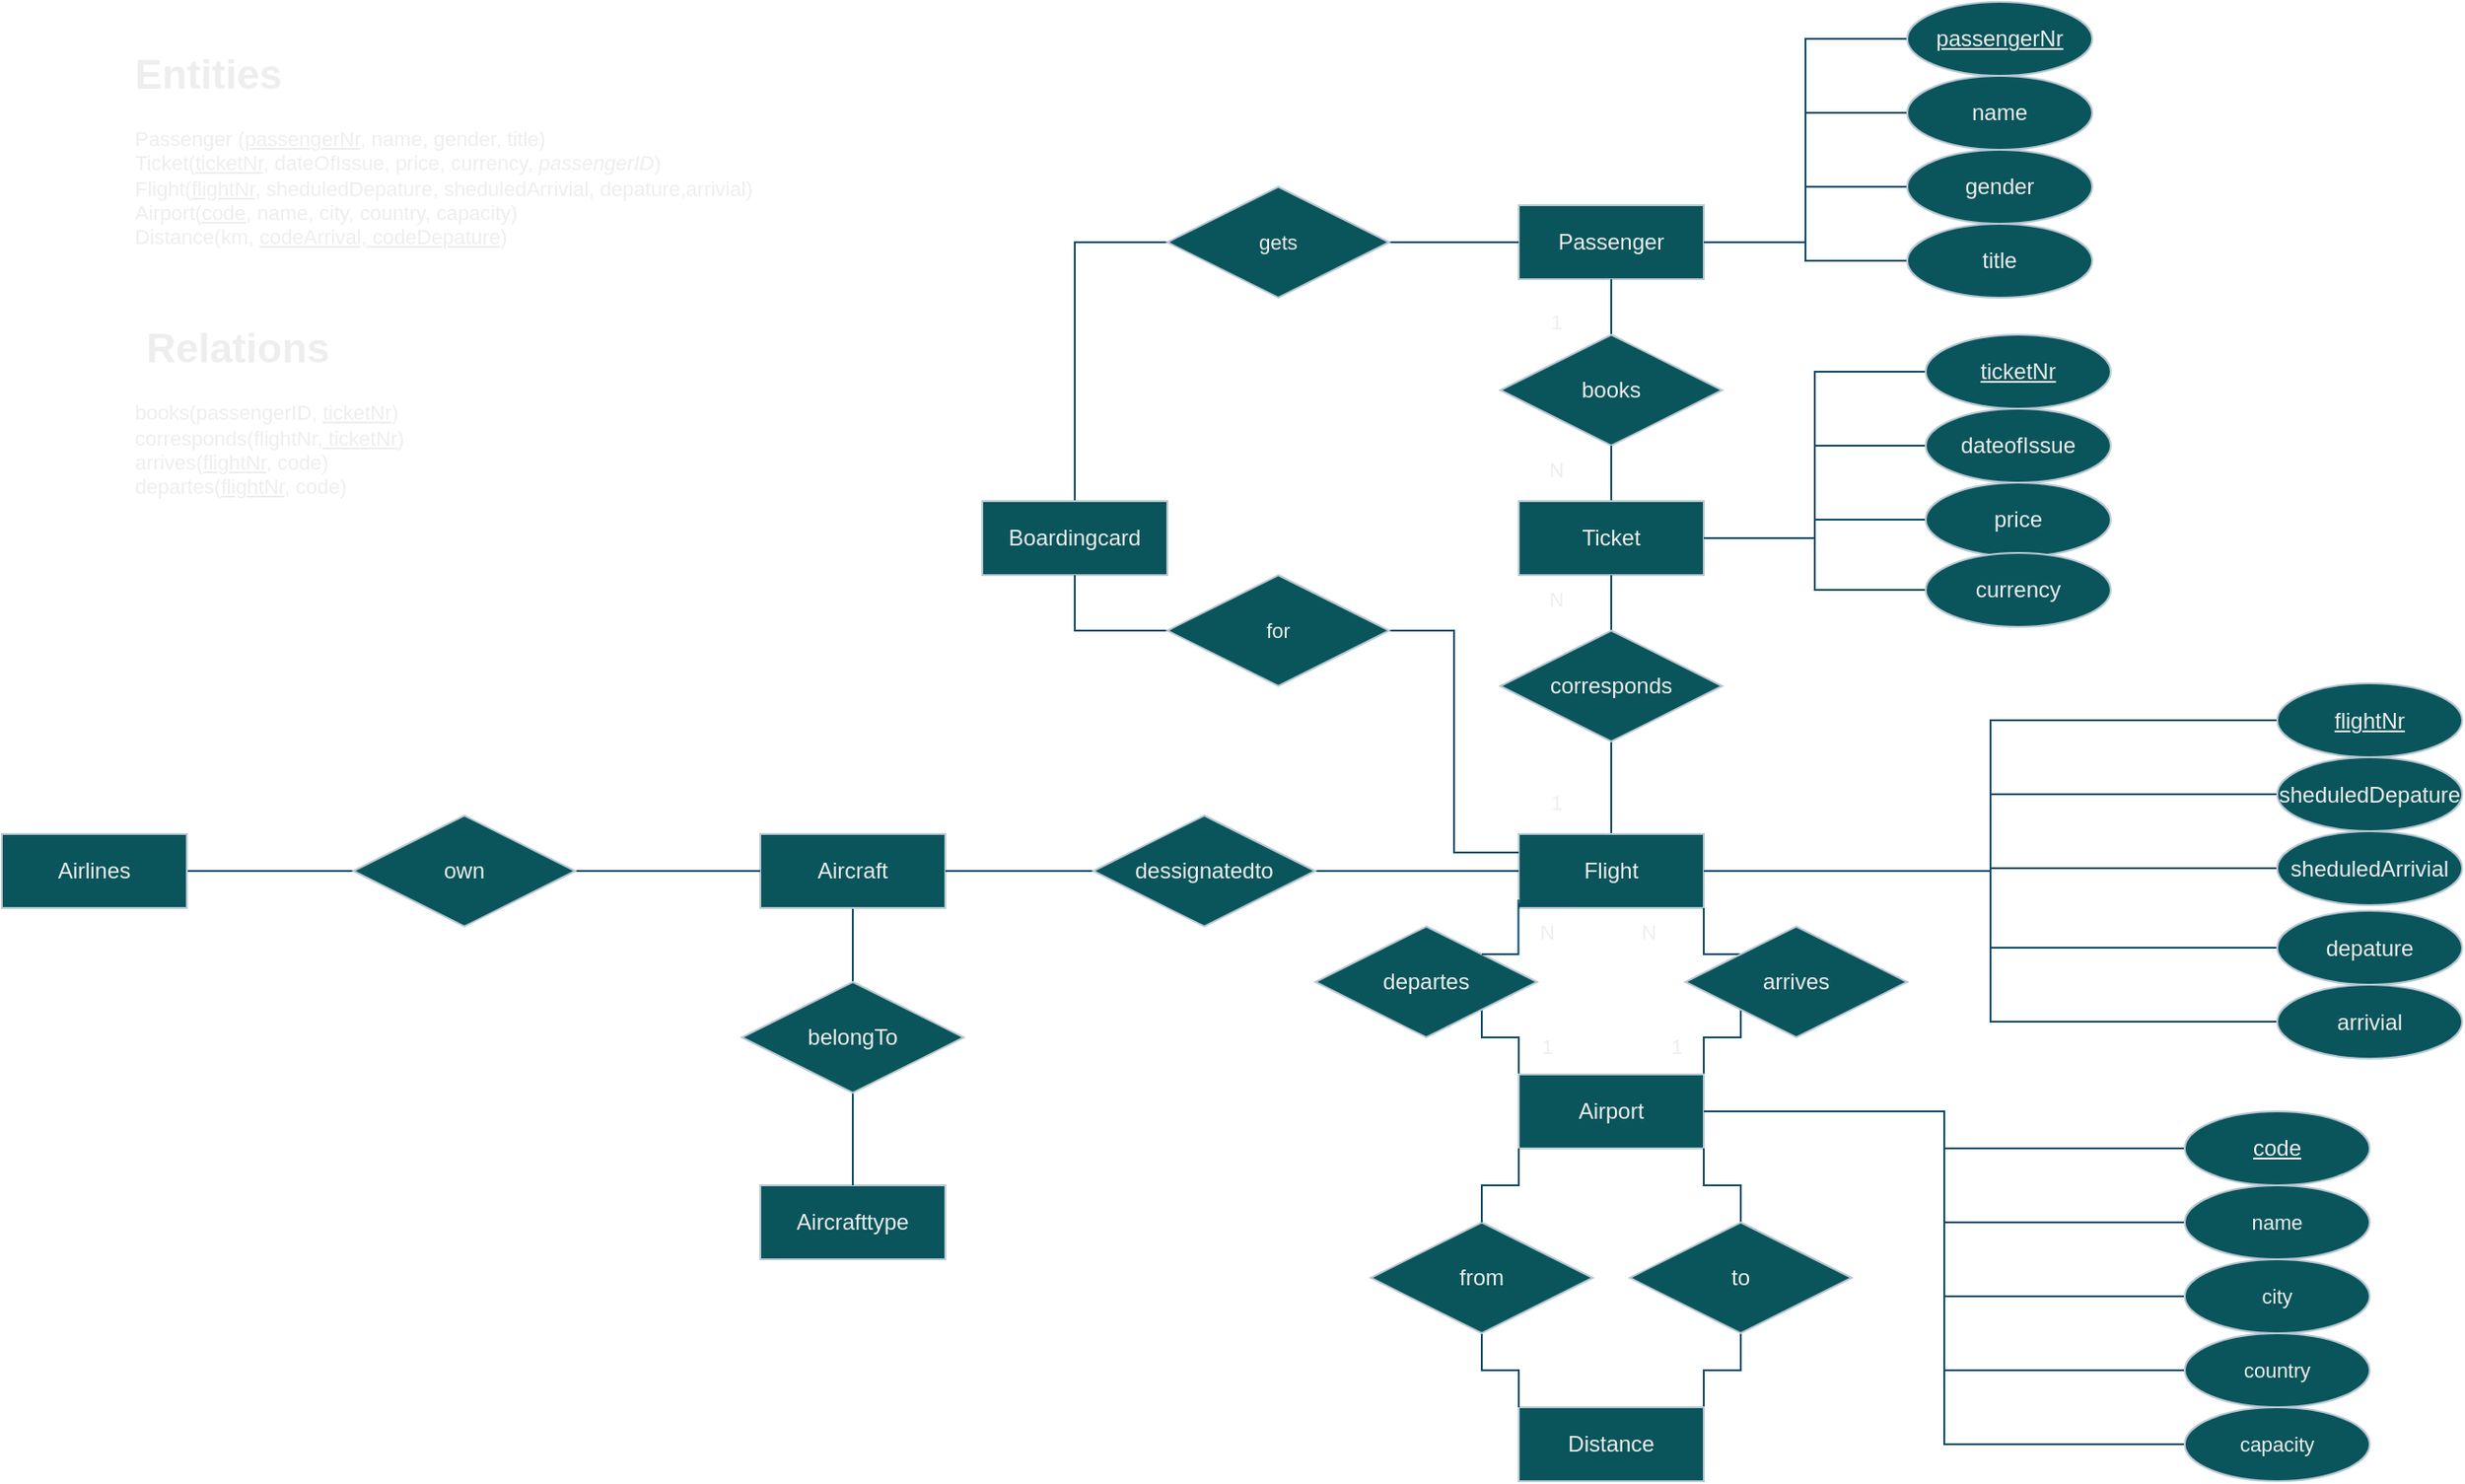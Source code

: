 <mxfile version="26.2.2">
  <diagram name="Seite-1" id="K4jL8faodpEw3jt65F8a">
    <mxGraphModel dx="2253" dy="2021" grid="1" gridSize="10" guides="1" tooltips="1" connect="1" arrows="1" fold="1" page="1" pageScale="1" pageWidth="827" pageHeight="1169" math="0" shadow="0">
      <root>
        <mxCell id="0" />
        <mxCell id="1" parent="0" />
        <mxCell id="uBcwT2f-iA0aWQTqLeyf-30" style="edgeStyle=orthogonalEdgeStyle;shape=connector;rounded=0;orthogonalLoop=1;jettySize=auto;html=1;entryX=0.5;entryY=0;entryDx=0;entryDy=0;strokeColor=#0B4D6A;align=center;verticalAlign=middle;fontFamily=Helvetica;fontSize=11;fontColor=default;labelBackgroundColor=none;startFill=0;endArrow=none;" edge="1" parent="1" source="uBcwT2f-iA0aWQTqLeyf-36" target="uBcwT2f-iA0aWQTqLeyf-3">
          <mxGeometry relative="1" as="geometry" />
        </mxCell>
        <mxCell id="uBcwT2f-iA0aWQTqLeyf-1" value="Passenger" style="whiteSpace=wrap;html=1;align=center;labelBackgroundColor=none;fillColor=#09555B;strokeColor=#BAC8D3;fontColor=#EEEEEE;" vertex="1" parent="1">
          <mxGeometry x="750" y="-280" width="100" height="40" as="geometry" />
        </mxCell>
        <mxCell id="uBcwT2f-iA0aWQTqLeyf-59" style="edgeStyle=orthogonalEdgeStyle;shape=connector;rounded=0;orthogonalLoop=1;jettySize=auto;html=1;entryX=0;entryY=0.5;entryDx=0;entryDy=0;strokeColor=#0B4D6A;align=center;verticalAlign=middle;fontFamily=Helvetica;fontSize=11;fontColor=default;labelBackgroundColor=none;startFill=0;endArrow=none;" edge="1" parent="1" source="uBcwT2f-iA0aWQTqLeyf-3" target="uBcwT2f-iA0aWQTqLeyf-92">
          <mxGeometry relative="1" as="geometry">
            <mxPoint x="1160" y="10" as="targetPoint" />
          </mxGeometry>
        </mxCell>
        <mxCell id="uBcwT2f-iA0aWQTqLeyf-61" style="edgeStyle=orthogonalEdgeStyle;shape=connector;rounded=0;orthogonalLoop=1;jettySize=auto;html=1;entryX=0;entryY=0.5;entryDx=0;entryDy=0;strokeColor=#0B4D6A;align=center;verticalAlign=middle;fontFamily=Helvetica;fontSize=11;fontColor=default;labelBackgroundColor=none;startFill=0;endArrow=none;" edge="1" parent="1" source="uBcwT2f-iA0aWQTqLeyf-3" target="uBcwT2f-iA0aWQTqLeyf-93">
          <mxGeometry relative="1" as="geometry">
            <mxPoint x="1160" y="50" as="targetPoint" />
          </mxGeometry>
        </mxCell>
        <mxCell id="uBcwT2f-iA0aWQTqLeyf-3" value="Flight" style="whiteSpace=wrap;html=1;align=center;strokeColor=#BAC8D3;fontColor=#EEEEEE;fillColor=#09555B;labelBackgroundColor=none;" vertex="1" parent="1">
          <mxGeometry x="750" y="60" width="100" height="40" as="geometry" />
        </mxCell>
        <mxCell id="uBcwT2f-iA0aWQTqLeyf-23" style="edgeStyle=orthogonalEdgeStyle;shape=connector;rounded=0;orthogonalLoop=1;jettySize=auto;html=1;exitX=0;exitY=0;exitDx=0;exitDy=0;entryX=1;entryY=1;entryDx=0;entryDy=0;strokeColor=#0B4D6A;align=center;verticalAlign=middle;fontFamily=Helvetica;fontSize=11;fontColor=default;labelBackgroundColor=none;startFill=0;endArrow=none;" edge="1" parent="1" source="uBcwT2f-iA0aWQTqLeyf-4" target="uBcwT2f-iA0aWQTqLeyf-21">
          <mxGeometry relative="1" as="geometry" />
        </mxCell>
        <mxCell id="uBcwT2f-iA0aWQTqLeyf-24" style="edgeStyle=orthogonalEdgeStyle;shape=connector;rounded=0;orthogonalLoop=1;jettySize=auto;html=1;exitX=1;exitY=0;exitDx=0;exitDy=0;entryX=0;entryY=1;entryDx=0;entryDy=0;strokeColor=#0B4D6A;align=center;verticalAlign=middle;fontFamily=Helvetica;fontSize=11;fontColor=default;labelBackgroundColor=none;startFill=0;endArrow=none;" edge="1" parent="1" source="uBcwT2f-iA0aWQTqLeyf-4" target="uBcwT2f-iA0aWQTqLeyf-22">
          <mxGeometry relative="1" as="geometry" />
        </mxCell>
        <mxCell id="uBcwT2f-iA0aWQTqLeyf-107" style="edgeStyle=orthogonalEdgeStyle;shape=connector;rounded=0;orthogonalLoop=1;jettySize=auto;html=1;entryX=0;entryY=0.5;entryDx=0;entryDy=0;strokeColor=#0B4D6A;align=center;verticalAlign=middle;fontFamily=Helvetica;fontSize=11;fontColor=default;labelBackgroundColor=none;startFill=0;endArrow=none;" edge="1" parent="1" source="uBcwT2f-iA0aWQTqLeyf-4" target="uBcwT2f-iA0aWQTqLeyf-102">
          <mxGeometry relative="1" as="geometry" />
        </mxCell>
        <mxCell id="uBcwT2f-iA0aWQTqLeyf-108" style="edgeStyle=orthogonalEdgeStyle;shape=connector;rounded=0;orthogonalLoop=1;jettySize=auto;html=1;entryX=0;entryY=0.5;entryDx=0;entryDy=0;strokeColor=#0B4D6A;align=center;verticalAlign=middle;fontFamily=Helvetica;fontSize=11;fontColor=default;labelBackgroundColor=none;startFill=0;endArrow=none;" edge="1" parent="1" source="uBcwT2f-iA0aWQTqLeyf-4" target="uBcwT2f-iA0aWQTqLeyf-101">
          <mxGeometry relative="1" as="geometry" />
        </mxCell>
        <mxCell id="uBcwT2f-iA0aWQTqLeyf-4" value="Airport" style="whiteSpace=wrap;html=1;align=center;strokeColor=#BAC8D3;fontColor=#EEEEEE;fillColor=#09555B;labelBackgroundColor=none;" vertex="1" parent="1">
          <mxGeometry x="750" y="190" width="100" height="40" as="geometry" />
        </mxCell>
        <mxCell id="uBcwT2f-iA0aWQTqLeyf-11" style="edgeStyle=orthogonalEdgeStyle;rounded=0;orthogonalLoop=1;jettySize=auto;html=1;entryX=0;entryY=0.5;entryDx=0;entryDy=0;strokeColor=#0B4D6A;fontColor=default;endArrow=none;startFill=0;labelBackgroundColor=none;" edge="1" parent="1" source="uBcwT2f-iA0aWQTqLeyf-5" target="uBcwT2f-iA0aWQTqLeyf-9">
          <mxGeometry relative="1" as="geometry" />
        </mxCell>
        <mxCell id="uBcwT2f-iA0aWQTqLeyf-5" value="Airlines" style="whiteSpace=wrap;html=1;align=center;strokeColor=#BAC8D3;fontColor=#EEEEEE;fillColor=#09555B;labelBackgroundColor=none;" vertex="1" parent="1">
          <mxGeometry x="-70" y="60" width="100" height="40" as="geometry" />
        </mxCell>
        <mxCell id="uBcwT2f-iA0aWQTqLeyf-13" style="edgeStyle=orthogonalEdgeStyle;shape=connector;rounded=0;orthogonalLoop=1;jettySize=auto;html=1;exitX=0.5;exitY=1;exitDx=0;exitDy=0;entryX=0.5;entryY=0;entryDx=0;entryDy=0;strokeColor=#0B4D6A;align=center;verticalAlign=middle;fontFamily=Helvetica;fontSize=11;fontColor=default;labelBackgroundColor=none;startFill=0;endArrow=none;" edge="1" parent="1" source="uBcwT2f-iA0aWQTqLeyf-6" target="uBcwT2f-iA0aWQTqLeyf-10">
          <mxGeometry relative="1" as="geometry" />
        </mxCell>
        <mxCell id="uBcwT2f-iA0aWQTqLeyf-27" style="edgeStyle=orthogonalEdgeStyle;shape=connector;rounded=0;orthogonalLoop=1;jettySize=auto;html=1;entryX=0;entryY=0.5;entryDx=0;entryDy=0;strokeColor=#0B4D6A;align=center;verticalAlign=middle;fontFamily=Helvetica;fontSize=11;fontColor=default;labelBackgroundColor=none;startFill=0;endArrow=none;" edge="1" parent="1" source="uBcwT2f-iA0aWQTqLeyf-28" target="uBcwT2f-iA0aWQTqLeyf-3">
          <mxGeometry relative="1" as="geometry" />
        </mxCell>
        <mxCell id="uBcwT2f-iA0aWQTqLeyf-6" value="Aircraft" style="whiteSpace=wrap;html=1;align=center;strokeColor=#BAC8D3;fontColor=#EEEEEE;fillColor=#09555B;labelBackgroundColor=none;" vertex="1" parent="1">
          <mxGeometry x="340" y="60" width="100" height="40" as="geometry" />
        </mxCell>
        <mxCell id="uBcwT2f-iA0aWQTqLeyf-7" value="Aircrafttype" style="whiteSpace=wrap;html=1;align=center;strokeColor=#BAC8D3;fontColor=#EEEEEE;fillColor=#09555B;labelBackgroundColor=none;" vertex="1" parent="1">
          <mxGeometry x="340" y="250" width="100" height="40" as="geometry" />
        </mxCell>
        <mxCell id="uBcwT2f-iA0aWQTqLeyf-19" style="edgeStyle=orthogonalEdgeStyle;shape=connector;rounded=0;orthogonalLoop=1;jettySize=auto;html=1;exitX=1;exitY=0;exitDx=0;exitDy=0;entryX=0.5;entryY=1;entryDx=0;entryDy=0;strokeColor=#0B4D6A;align=center;verticalAlign=middle;fontFamily=Helvetica;fontSize=11;fontColor=default;labelBackgroundColor=none;startFill=0;endArrow=none;" edge="1" parent="1" source="uBcwT2f-iA0aWQTqLeyf-8" target="uBcwT2f-iA0aWQTqLeyf-16">
          <mxGeometry relative="1" as="geometry" />
        </mxCell>
        <mxCell id="uBcwT2f-iA0aWQTqLeyf-8" value="Distance" style="whiteSpace=wrap;html=1;align=center;strokeColor=#BAC8D3;fontColor=#EEEEEE;fillColor=#09555B;labelBackgroundColor=none;" vertex="1" parent="1">
          <mxGeometry x="750" y="370" width="100" height="40" as="geometry" />
        </mxCell>
        <mxCell id="uBcwT2f-iA0aWQTqLeyf-12" style="edgeStyle=orthogonalEdgeStyle;shape=connector;rounded=0;orthogonalLoop=1;jettySize=auto;html=1;entryX=0;entryY=0.5;entryDx=0;entryDy=0;strokeColor=#0B4D6A;align=center;verticalAlign=middle;fontFamily=Helvetica;fontSize=11;fontColor=default;labelBackgroundColor=none;startFill=0;endArrow=none;" edge="1" parent="1" source="uBcwT2f-iA0aWQTqLeyf-9" target="uBcwT2f-iA0aWQTqLeyf-6">
          <mxGeometry relative="1" as="geometry" />
        </mxCell>
        <mxCell id="uBcwT2f-iA0aWQTqLeyf-9" value="own" style="shape=rhombus;perimeter=rhombusPerimeter;whiteSpace=wrap;html=1;align=center;strokeColor=#BAC8D3;fontColor=#EEEEEE;fillColor=#09555B;labelBackgroundColor=none;" vertex="1" parent="1">
          <mxGeometry x="120" y="50" width="120" height="60" as="geometry" />
        </mxCell>
        <mxCell id="uBcwT2f-iA0aWQTqLeyf-14" style="edgeStyle=orthogonalEdgeStyle;shape=connector;rounded=0;orthogonalLoop=1;jettySize=auto;html=1;entryX=0.5;entryY=0;entryDx=0;entryDy=0;strokeColor=#0B4D6A;align=center;verticalAlign=middle;fontFamily=Helvetica;fontSize=11;fontColor=default;labelBackgroundColor=none;startFill=0;endArrow=none;" edge="1" parent="1" source="uBcwT2f-iA0aWQTqLeyf-10" target="uBcwT2f-iA0aWQTqLeyf-7">
          <mxGeometry relative="1" as="geometry" />
        </mxCell>
        <mxCell id="uBcwT2f-iA0aWQTqLeyf-10" value="belongTo" style="shape=rhombus;perimeter=rhombusPerimeter;whiteSpace=wrap;html=1;align=center;strokeColor=#BAC8D3;fontColor=#EEEEEE;fillColor=#09555B;labelBackgroundColor=none;" vertex="1" parent="1">
          <mxGeometry x="330" y="140" width="120" height="60" as="geometry" />
        </mxCell>
        <mxCell id="uBcwT2f-iA0aWQTqLeyf-18" style="edgeStyle=orthogonalEdgeStyle;shape=connector;rounded=0;orthogonalLoop=1;jettySize=auto;html=1;entryX=0;entryY=0;entryDx=0;entryDy=0;strokeColor=#0B4D6A;align=center;verticalAlign=middle;fontFamily=Helvetica;fontSize=11;fontColor=default;labelBackgroundColor=none;startFill=0;endArrow=none;" edge="1" parent="1" source="uBcwT2f-iA0aWQTqLeyf-15" target="uBcwT2f-iA0aWQTqLeyf-8">
          <mxGeometry relative="1" as="geometry" />
        </mxCell>
        <mxCell id="uBcwT2f-iA0aWQTqLeyf-15" value="from" style="shape=rhombus;perimeter=rhombusPerimeter;whiteSpace=wrap;html=1;align=center;strokeColor=#BAC8D3;fontColor=#EEEEEE;fillColor=#09555B;labelBackgroundColor=none;" vertex="1" parent="1">
          <mxGeometry x="670" y="270" width="120" height="60" as="geometry" />
        </mxCell>
        <mxCell id="uBcwT2f-iA0aWQTqLeyf-20" style="edgeStyle=orthogonalEdgeStyle;shape=connector;rounded=0;orthogonalLoop=1;jettySize=auto;html=1;entryX=1;entryY=1;entryDx=0;entryDy=0;strokeColor=#0B4D6A;align=center;verticalAlign=middle;fontFamily=Helvetica;fontSize=11;fontColor=default;labelBackgroundColor=none;startFill=0;endArrow=none;" edge="1" parent="1" source="uBcwT2f-iA0aWQTqLeyf-16" target="uBcwT2f-iA0aWQTqLeyf-4">
          <mxGeometry relative="1" as="geometry" />
        </mxCell>
        <mxCell id="uBcwT2f-iA0aWQTqLeyf-16" value="to" style="shape=rhombus;perimeter=rhombusPerimeter;whiteSpace=wrap;html=1;align=center;strokeColor=#BAC8D3;fontColor=#EEEEEE;fillColor=#09555B;labelBackgroundColor=none;" vertex="1" parent="1">
          <mxGeometry x="810" y="270" width="120" height="60" as="geometry" />
        </mxCell>
        <mxCell id="uBcwT2f-iA0aWQTqLeyf-17" style="edgeStyle=orthogonalEdgeStyle;shape=connector;rounded=0;orthogonalLoop=1;jettySize=auto;html=1;exitX=0;exitY=1;exitDx=0;exitDy=0;entryX=0.5;entryY=0;entryDx=0;entryDy=0;strokeColor=#0B4D6A;align=center;verticalAlign=middle;fontFamily=Helvetica;fontSize=11;fontColor=default;labelBackgroundColor=none;startFill=0;endArrow=none;" edge="1" parent="1" source="uBcwT2f-iA0aWQTqLeyf-4" target="uBcwT2f-iA0aWQTqLeyf-15">
          <mxGeometry relative="1" as="geometry" />
        </mxCell>
        <mxCell id="uBcwT2f-iA0aWQTqLeyf-25" style="edgeStyle=orthogonalEdgeStyle;shape=connector;rounded=0;orthogonalLoop=1;jettySize=auto;html=1;exitX=1;exitY=0;exitDx=0;exitDy=0;entryX=0;entryY=1;entryDx=0;entryDy=0;strokeColor=#0B4D6A;align=center;verticalAlign=middle;fontFamily=Helvetica;fontSize=11;fontColor=default;labelBackgroundColor=none;startFill=0;endArrow=none;" edge="1" parent="1" source="uBcwT2f-iA0aWQTqLeyf-112" target="uBcwT2f-iA0aWQTqLeyf-3">
          <mxGeometry relative="1" as="geometry" />
        </mxCell>
        <mxCell id="uBcwT2f-iA0aWQTqLeyf-21" value="departes" style="shape=rhombus;perimeter=rhombusPerimeter;whiteSpace=wrap;html=1;align=center;strokeColor=#BAC8D3;fontColor=#EEEEEE;fillColor=#09555B;labelBackgroundColor=none;" vertex="1" parent="1">
          <mxGeometry x="640" y="110" width="120" height="60" as="geometry" />
        </mxCell>
        <mxCell id="uBcwT2f-iA0aWQTqLeyf-26" style="edgeStyle=orthogonalEdgeStyle;shape=connector;rounded=0;orthogonalLoop=1;jettySize=auto;html=1;exitX=0;exitY=0;exitDx=0;exitDy=0;entryX=1;entryY=1;entryDx=0;entryDy=0;strokeColor=#0B4D6A;align=center;verticalAlign=middle;fontFamily=Helvetica;fontSize=11;fontColor=default;labelBackgroundColor=none;startFill=0;endArrow=none;" edge="1" parent="1" source="uBcwT2f-iA0aWQTqLeyf-22" target="uBcwT2f-iA0aWQTqLeyf-3">
          <mxGeometry relative="1" as="geometry" />
        </mxCell>
        <mxCell id="uBcwT2f-iA0aWQTqLeyf-22" value="arrives" style="shape=rhombus;perimeter=rhombusPerimeter;whiteSpace=wrap;html=1;align=center;strokeColor=#BAC8D3;fontColor=#EEEEEE;fillColor=#09555B;labelBackgroundColor=none;" vertex="1" parent="1">
          <mxGeometry x="840" y="110" width="120" height="60" as="geometry" />
        </mxCell>
        <mxCell id="uBcwT2f-iA0aWQTqLeyf-29" value="" style="edgeStyle=orthogonalEdgeStyle;shape=connector;rounded=0;orthogonalLoop=1;jettySize=auto;html=1;entryX=0;entryY=0.5;entryDx=0;entryDy=0;strokeColor=#0B4D6A;align=center;verticalAlign=middle;fontFamily=Helvetica;fontSize=11;fontColor=default;labelBackgroundColor=none;startFill=0;endArrow=none;" edge="1" parent="1" source="uBcwT2f-iA0aWQTqLeyf-6" target="uBcwT2f-iA0aWQTqLeyf-28">
          <mxGeometry relative="1" as="geometry">
            <mxPoint x="440" y="80" as="sourcePoint" />
            <mxPoint x="750" y="80" as="targetPoint" />
          </mxGeometry>
        </mxCell>
        <mxCell id="uBcwT2f-iA0aWQTqLeyf-28" value="dessignatedto" style="shape=rhombus;perimeter=rhombusPerimeter;whiteSpace=wrap;html=1;align=center;strokeColor=#BAC8D3;fontColor=#EEEEEE;fillColor=#09555B;labelBackgroundColor=none;" vertex="1" parent="1">
          <mxGeometry x="520" y="50" width="120" height="60" as="geometry" />
        </mxCell>
        <mxCell id="uBcwT2f-iA0aWQTqLeyf-33" value="" style="edgeStyle=orthogonalEdgeStyle;shape=connector;rounded=0;orthogonalLoop=1;jettySize=auto;html=1;entryX=0.5;entryY=0;entryDx=0;entryDy=0;strokeColor=#0B4D6A;align=center;verticalAlign=middle;fontFamily=Helvetica;fontSize=11;fontColor=default;labelBackgroundColor=none;startFill=0;endArrow=none;" edge="1" parent="1" source="uBcwT2f-iA0aWQTqLeyf-1" target="uBcwT2f-iA0aWQTqLeyf-32">
          <mxGeometry relative="1" as="geometry">
            <mxPoint x="800" y="-190" as="sourcePoint" />
            <mxPoint x="800" y="-20" as="targetPoint" />
          </mxGeometry>
        </mxCell>
        <mxCell id="uBcwT2f-iA0aWQTqLeyf-32" value="books" style="shape=rhombus;perimeter=rhombusPerimeter;whiteSpace=wrap;html=1;align=center;strokeColor=#BAC8D3;fontColor=#EEEEEE;fillColor=#09555B;labelBackgroundColor=none;" vertex="1" parent="1">
          <mxGeometry x="740" y="-210" width="120" height="60" as="geometry" />
        </mxCell>
        <mxCell id="uBcwT2f-iA0aWQTqLeyf-35" value="" style="edgeStyle=orthogonalEdgeStyle;shape=connector;rounded=0;orthogonalLoop=1;jettySize=auto;html=1;entryX=0.5;entryY=0;entryDx=0;entryDy=0;strokeColor=#0B4D6A;align=center;verticalAlign=middle;fontFamily=Helvetica;fontSize=11;fontColor=default;labelBackgroundColor=none;startFill=0;endArrow=none;" edge="1" parent="1" source="uBcwT2f-iA0aWQTqLeyf-32" target="uBcwT2f-iA0aWQTqLeyf-34">
          <mxGeometry relative="1" as="geometry">
            <mxPoint x="800" y="-70" as="sourcePoint" />
            <mxPoint x="800" y="60" as="targetPoint" />
          </mxGeometry>
        </mxCell>
        <mxCell id="uBcwT2f-iA0aWQTqLeyf-34" value="Ticket" style="whiteSpace=wrap;html=1;align=center;labelBackgroundColor=none;fillColor=#09555B;strokeColor=#BAC8D3;fontColor=#EEEEEE;" vertex="1" parent="1">
          <mxGeometry x="750" y="-120" width="100" height="40" as="geometry" />
        </mxCell>
        <mxCell id="uBcwT2f-iA0aWQTqLeyf-37" value="" style="edgeStyle=orthogonalEdgeStyle;shape=connector;rounded=0;orthogonalLoop=1;jettySize=auto;html=1;entryX=0.5;entryY=0;entryDx=0;entryDy=0;strokeColor=#0B4D6A;align=center;verticalAlign=middle;fontFamily=Helvetica;fontSize=11;fontColor=default;labelBackgroundColor=none;startFill=0;endArrow=none;" edge="1" parent="1" source="uBcwT2f-iA0aWQTqLeyf-34" target="uBcwT2f-iA0aWQTqLeyf-36">
          <mxGeometry relative="1" as="geometry">
            <mxPoint x="800" y="-80" as="sourcePoint" />
            <mxPoint x="800" y="60" as="targetPoint" />
          </mxGeometry>
        </mxCell>
        <mxCell id="uBcwT2f-iA0aWQTqLeyf-36" value="corresponds" style="shape=rhombus;perimeter=rhombusPerimeter;whiteSpace=wrap;html=1;align=center;strokeColor=#BAC8D3;fontColor=#EEEEEE;fillColor=#09555B;labelBackgroundColor=none;" vertex="1" parent="1">
          <mxGeometry x="740" y="-50" width="120" height="60" as="geometry" />
        </mxCell>
        <mxCell id="uBcwT2f-iA0aWQTqLeyf-39" style="edgeStyle=orthogonalEdgeStyle;shape=connector;rounded=0;orthogonalLoop=1;jettySize=auto;html=1;entryX=0;entryY=0.25;entryDx=0;entryDy=0;strokeColor=#0B4D6A;align=center;verticalAlign=middle;fontFamily=Helvetica;fontSize=11;fontColor=default;labelBackgroundColor=none;startFill=0;endArrow=none;" edge="1" parent="1" source="uBcwT2f-iA0aWQTqLeyf-41" target="uBcwT2f-iA0aWQTqLeyf-3">
          <mxGeometry relative="1" as="geometry" />
        </mxCell>
        <mxCell id="uBcwT2f-iA0aWQTqLeyf-42" style="edgeStyle=orthogonalEdgeStyle;shape=connector;rounded=0;orthogonalLoop=1;jettySize=auto;html=1;exitX=0.5;exitY=0;exitDx=0;exitDy=0;entryX=0;entryY=0.5;entryDx=0;entryDy=0;strokeColor=#0B4D6A;align=center;verticalAlign=middle;fontFamily=Helvetica;fontSize=11;fontColor=default;labelBackgroundColor=none;startFill=0;endArrow=none;" edge="1" parent="1" source="uBcwT2f-iA0aWQTqLeyf-38" target="uBcwT2f-iA0aWQTqLeyf-1">
          <mxGeometry relative="1" as="geometry">
            <mxPoint x="510" y="-190" as="sourcePoint" />
            <mxPoint x="700" y="-310" as="targetPoint" />
          </mxGeometry>
        </mxCell>
        <mxCell id="uBcwT2f-iA0aWQTqLeyf-38" value="Boardingcard" style="whiteSpace=wrap;html=1;align=center;strokeColor=#BAC8D3;fontColor=#EEEEEE;fillColor=#09555B;labelBackgroundColor=none;" vertex="1" parent="1">
          <mxGeometry x="460" y="-120" width="100" height="40" as="geometry" />
        </mxCell>
        <mxCell id="uBcwT2f-iA0aWQTqLeyf-40" value="" style="edgeStyle=orthogonalEdgeStyle;shape=connector;rounded=0;orthogonalLoop=1;jettySize=auto;html=1;entryX=0;entryY=0.5;entryDx=0;entryDy=0;strokeColor=#0B4D6A;align=center;verticalAlign=middle;fontFamily=Helvetica;fontSize=11;fontColor=default;labelBackgroundColor=none;startFill=0;endArrow=none;" edge="1" parent="1" source="uBcwT2f-iA0aWQTqLeyf-38" target="uBcwT2f-iA0aWQTqLeyf-41">
          <mxGeometry relative="1" as="geometry">
            <mxPoint x="560" y="-100" as="sourcePoint" />
            <mxPoint x="680" y="-10" as="targetPoint" />
          </mxGeometry>
        </mxCell>
        <mxCell id="uBcwT2f-iA0aWQTqLeyf-41" value="for" style="shape=rhombus;perimeter=rhombusPerimeter;whiteSpace=wrap;html=1;align=center;strokeColor=#BAC8D3;fontFamily=Helvetica;fontSize=11;fontColor=#EEEEEE;labelBackgroundColor=none;fillColor=#09555B;" vertex="1" parent="1">
          <mxGeometry x="560" y="-80" width="120" height="60" as="geometry" />
        </mxCell>
        <mxCell id="uBcwT2f-iA0aWQTqLeyf-43" value="gets" style="shape=rhombus;perimeter=rhombusPerimeter;whiteSpace=wrap;html=1;align=center;strokeColor=#BAC8D3;fontFamily=Helvetica;fontSize=11;fontColor=#EEEEEE;labelBackgroundColor=none;fillColor=#09555B;" vertex="1" parent="1">
          <mxGeometry x="560" y="-290" width="120" height="60" as="geometry" />
        </mxCell>
        <mxCell id="uBcwT2f-iA0aWQTqLeyf-45" style="edgeStyle=orthogonalEdgeStyle;shape=connector;rounded=0;orthogonalLoop=1;jettySize=auto;html=1;entryX=1;entryY=0.5;entryDx=0;entryDy=0;strokeColor=#0B4D6A;align=center;verticalAlign=middle;fontFamily=Helvetica;fontSize=11;fontColor=default;labelBackgroundColor=none;startFill=0;endArrow=none;exitX=0;exitY=0.5;exitDx=0;exitDy=0;" edge="1" parent="1" source="uBcwT2f-iA0aWQTqLeyf-81" target="uBcwT2f-iA0aWQTqLeyf-1">
          <mxGeometry relative="1" as="geometry">
            <mxPoint x="1430" y="-370" as="sourcePoint" />
          </mxGeometry>
        </mxCell>
        <mxCell id="uBcwT2f-iA0aWQTqLeyf-47" style="edgeStyle=orthogonalEdgeStyle;shape=connector;rounded=0;orthogonalLoop=1;jettySize=auto;html=1;entryX=1;entryY=0.5;entryDx=0;entryDy=0;strokeColor=#0B4D6A;align=center;verticalAlign=middle;fontFamily=Helvetica;fontSize=11;fontColor=default;labelBackgroundColor=none;startFill=0;endArrow=none;" edge="1" parent="1" source="uBcwT2f-iA0aWQTqLeyf-83" target="uBcwT2f-iA0aWQTqLeyf-1">
          <mxGeometry relative="1" as="geometry" />
        </mxCell>
        <mxCell id="uBcwT2f-iA0aWQTqLeyf-49" style="edgeStyle=orthogonalEdgeStyle;shape=connector;rounded=0;orthogonalLoop=1;jettySize=auto;html=1;entryX=1;entryY=0.5;entryDx=0;entryDy=0;strokeColor=#0B4D6A;align=center;verticalAlign=middle;fontFamily=Helvetica;fontSize=11;fontColor=default;labelBackgroundColor=none;startFill=0;endArrow=none;" edge="1" parent="1" source="uBcwT2f-iA0aWQTqLeyf-85" target="uBcwT2f-iA0aWQTqLeyf-1">
          <mxGeometry relative="1" as="geometry">
            <mxPoint x="960" y="-290" as="sourcePoint" />
          </mxGeometry>
        </mxCell>
        <mxCell id="uBcwT2f-iA0aWQTqLeyf-51" style="edgeStyle=orthogonalEdgeStyle;shape=connector;rounded=0;orthogonalLoop=1;jettySize=auto;html=1;entryX=1;entryY=0.5;entryDx=0;entryDy=0;strokeColor=#0B4D6A;align=center;verticalAlign=middle;fontFamily=Helvetica;fontSize=11;fontColor=default;labelBackgroundColor=none;startFill=0;endArrow=none;" edge="1" parent="1" source="uBcwT2f-iA0aWQTqLeyf-86" target="uBcwT2f-iA0aWQTqLeyf-1">
          <mxGeometry relative="1" as="geometry">
            <mxPoint x="960" y="-250" as="sourcePoint" />
          </mxGeometry>
        </mxCell>
        <mxCell id="uBcwT2f-iA0aWQTqLeyf-52" value="&lt;h1 style=&quot;margin-top: 0px;&quot;&gt;Entities&lt;/h1&gt;&lt;div&gt;Passenger (&lt;u&gt;passengerNr&lt;/u&gt;, name, gender, title)&lt;/div&gt;&lt;div&gt;Ticket(&lt;u&gt;ticketNr&lt;/u&gt;, dateOfIssue, price, currency, &lt;i&gt;passengerID&lt;/i&gt;)&lt;/div&gt;&lt;div&gt;Flight(&lt;u&gt;flightNr&lt;/u&gt;, sheduledDepature, sheduledArrivial, depature,arrivial)&lt;/div&gt;&lt;div&gt;Airport(&lt;u&gt;code&lt;/u&gt;, name, city, country, capacity)&lt;/div&gt;&lt;div&gt;Distance(km, &lt;u&gt;codeArrival, codeDepature&lt;/u&gt;)&lt;/div&gt;&lt;h1 style=&quot;margin-top: 0px;&quot;&gt;&lt;br&gt;&lt;/h1&gt;&lt;h1 style=&quot;margin-top: 0px;&quot;&gt;&amp;nbsp;Relations&lt;/h1&gt;&lt;div&gt;books(passengerID, &lt;u&gt;ticketNr&lt;/u&gt;)&lt;/div&gt;&lt;div&gt;corresponds(flightNr,&lt;u&gt; ticketNr&lt;/u&gt;)&lt;/div&gt;&lt;div&gt;arrives(&lt;u&gt;flightNr&lt;/u&gt;, code)&lt;/div&gt;&lt;div&gt;departes(&lt;u&gt;flightNr&lt;/u&gt;, code)&lt;/div&gt;&lt;p&gt;&lt;br&gt;&lt;/p&gt;" style="text;html=1;whiteSpace=wrap;overflow=hidden;rounded=0;fontFamily=Helvetica;fontSize=11;fontColor=#EEEEEE;labelBackgroundColor=none;" vertex="1" parent="1">
          <mxGeometry y="-370" width="400" height="300" as="geometry" />
        </mxCell>
        <mxCell id="uBcwT2f-iA0aWQTqLeyf-53" value="N" style="text;html=1;align=center;verticalAlign=middle;resizable=0;points=[];autosize=1;strokeColor=none;fillColor=none;fontFamily=Helvetica;fontSize=11;fontColor=#EEEEEE;labelBackgroundColor=none;" vertex="1" parent="1">
          <mxGeometry x="755" y="-152" width="30" height="30" as="geometry" />
        </mxCell>
        <mxCell id="uBcwT2f-iA0aWQTqLeyf-54" value="1" style="text;html=1;align=center;verticalAlign=middle;resizable=0;points=[];autosize=1;strokeColor=none;fillColor=none;fontFamily=Helvetica;fontSize=11;fontColor=#EEEEEE;labelBackgroundColor=none;" vertex="1" parent="1">
          <mxGeometry x="755" y="-232" width="30" height="30" as="geometry" />
        </mxCell>
        <mxCell id="uBcwT2f-iA0aWQTqLeyf-55" value="1" style="text;html=1;align=center;verticalAlign=middle;resizable=0;points=[];autosize=1;strokeColor=none;fillColor=none;fontFamily=Helvetica;fontSize=11;fontColor=#EEEEEE;labelBackgroundColor=none;" vertex="1" parent="1">
          <mxGeometry x="755" y="28" width="30" height="30" as="geometry" />
        </mxCell>
        <mxCell id="uBcwT2f-iA0aWQTqLeyf-56" value="N" style="text;html=1;align=center;verticalAlign=middle;resizable=0;points=[];autosize=1;strokeColor=none;fillColor=none;fontFamily=Helvetica;fontSize=11;fontColor=#EEEEEE;labelBackgroundColor=none;" vertex="1" parent="1">
          <mxGeometry x="755" y="-82" width="30" height="30" as="geometry" />
        </mxCell>
        <mxCell id="uBcwT2f-iA0aWQTqLeyf-63" style="edgeStyle=orthogonalEdgeStyle;shape=connector;rounded=0;orthogonalLoop=1;jettySize=auto;html=1;entryX=1;entryY=0.5;entryDx=0;entryDy=0;strokeColor=#0B4D6A;align=center;verticalAlign=middle;fontFamily=Helvetica;fontSize=11;fontColor=default;labelBackgroundColor=none;startFill=0;endArrow=none;" edge="1" parent="1" source="uBcwT2f-iA0aWQTqLeyf-94" target="uBcwT2f-iA0aWQTqLeyf-3">
          <mxGeometry relative="1" as="geometry">
            <mxPoint x="1160" y="90" as="sourcePoint" />
          </mxGeometry>
        </mxCell>
        <mxCell id="uBcwT2f-iA0aWQTqLeyf-66" style="edgeStyle=orthogonalEdgeStyle;shape=connector;rounded=0;orthogonalLoop=1;jettySize=auto;html=1;entryX=1;entryY=0.5;entryDx=0;entryDy=0;strokeColor=#0B4D6A;align=center;verticalAlign=middle;fontFamily=Helvetica;fontSize=11;fontColor=default;labelBackgroundColor=none;startFill=0;endArrow=none;" edge="1" parent="1" source="uBcwT2f-iA0aWQTqLeyf-95" target="uBcwT2f-iA0aWQTqLeyf-3">
          <mxGeometry relative="1" as="geometry">
            <mxPoint x="1160" y="133" as="sourcePoint" />
          </mxGeometry>
        </mxCell>
        <mxCell id="uBcwT2f-iA0aWQTqLeyf-68" style="edgeStyle=orthogonalEdgeStyle;shape=connector;rounded=0;orthogonalLoop=1;jettySize=auto;html=1;entryX=1;entryY=0.5;entryDx=0;entryDy=0;strokeColor=#0B4D6A;align=center;verticalAlign=middle;fontFamily=Helvetica;fontSize=11;fontColor=default;labelBackgroundColor=none;startFill=0;endArrow=none;" edge="1" parent="1" source="uBcwT2f-iA0aWQTqLeyf-87" target="uBcwT2f-iA0aWQTqLeyf-34">
          <mxGeometry relative="1" as="geometry">
            <mxPoint x="970" y="-190" as="sourcePoint" />
          </mxGeometry>
        </mxCell>
        <mxCell id="uBcwT2f-iA0aWQTqLeyf-70" style="edgeStyle=orthogonalEdgeStyle;shape=connector;rounded=0;orthogonalLoop=1;jettySize=auto;html=1;entryX=1;entryY=0.5;entryDx=0;entryDy=0;strokeColor=#0B4D6A;align=center;verticalAlign=middle;fontFamily=Helvetica;fontSize=11;fontColor=default;labelBackgroundColor=none;startFill=0;endArrow=none;" edge="1" parent="1" source="uBcwT2f-iA0aWQTqLeyf-88" target="uBcwT2f-iA0aWQTqLeyf-34">
          <mxGeometry relative="1" as="geometry">
            <mxPoint x="970" y="-150" as="sourcePoint" />
          </mxGeometry>
        </mxCell>
        <mxCell id="uBcwT2f-iA0aWQTqLeyf-72" style="edgeStyle=orthogonalEdgeStyle;shape=connector;rounded=0;orthogonalLoop=1;jettySize=auto;html=1;entryX=1;entryY=0.5;entryDx=0;entryDy=0;strokeColor=#0B4D6A;align=center;verticalAlign=middle;fontFamily=Helvetica;fontSize=11;fontColor=default;labelBackgroundColor=none;startFill=0;endArrow=none;" edge="1" parent="1" source="uBcwT2f-iA0aWQTqLeyf-89" target="uBcwT2f-iA0aWQTqLeyf-34">
          <mxGeometry relative="1" as="geometry">
            <mxPoint x="970" y="-110" as="sourcePoint" />
          </mxGeometry>
        </mxCell>
        <mxCell id="uBcwT2f-iA0aWQTqLeyf-74" style="edgeStyle=orthogonalEdgeStyle;shape=connector;rounded=0;orthogonalLoop=1;jettySize=auto;html=1;entryX=1;entryY=0.5;entryDx=0;entryDy=0;strokeColor=#0B4D6A;align=center;verticalAlign=middle;fontFamily=Helvetica;fontSize=11;fontColor=default;labelBackgroundColor=none;startFill=0;endArrow=none;" edge="1" parent="1" source="uBcwT2f-iA0aWQTqLeyf-90" target="uBcwT2f-iA0aWQTqLeyf-34">
          <mxGeometry relative="1" as="geometry">
            <mxPoint x="970" y="-67" as="sourcePoint" />
          </mxGeometry>
        </mxCell>
        <mxCell id="uBcwT2f-iA0aWQTqLeyf-76" style="edgeStyle=orthogonalEdgeStyle;shape=connector;rounded=0;orthogonalLoop=1;jettySize=auto;html=1;entryX=1;entryY=0.5;entryDx=0;entryDy=0;strokeColor=#0B4D6A;align=center;verticalAlign=middle;fontFamily=Helvetica;fontSize=11;fontColor=default;labelBackgroundColor=none;startFill=0;endArrow=none;" edge="1" parent="1" source="uBcwT2f-iA0aWQTqLeyf-91" target="uBcwT2f-iA0aWQTqLeyf-3">
          <mxGeometry relative="1" as="geometry">
            <mxPoint x="1160" y="-27" as="sourcePoint" />
          </mxGeometry>
        </mxCell>
        <mxCell id="uBcwT2f-iA0aWQTqLeyf-81" value="passengerNr" style="ellipse;whiteSpace=wrap;html=1;align=center;fontStyle=4;strokeColor=#BAC8D3;fontColor=#EEEEEE;fillColor=#09555B;labelBackgroundColor=none;" vertex="1" parent="1">
          <mxGeometry x="960" y="-390" width="100" height="40" as="geometry" />
        </mxCell>
        <mxCell id="uBcwT2f-iA0aWQTqLeyf-83" value="name" style="ellipse;whiteSpace=wrap;html=1;align=center;strokeColor=#BAC8D3;fontColor=#EEEEEE;fillColor=#09555B;labelBackgroundColor=none;" vertex="1" parent="1">
          <mxGeometry x="960" y="-350" width="100" height="40" as="geometry" />
        </mxCell>
        <mxCell id="uBcwT2f-iA0aWQTqLeyf-84" value="" style="edgeStyle=orthogonalEdgeStyle;shape=connector;rounded=0;orthogonalLoop=1;jettySize=auto;html=1;entryX=0;entryY=0.5;entryDx=0;entryDy=0;strokeColor=#0B4D6A;align=center;verticalAlign=middle;fontFamily=Helvetica;fontSize=11;fontColor=default;labelBackgroundColor=none;startFill=0;endArrow=none;" edge="1" parent="1" target="uBcwT2f-iA0aWQTqLeyf-85">
          <mxGeometry relative="1" as="geometry">
            <mxPoint x="960" y="-290" as="sourcePoint" />
            <mxPoint x="850" y="-260" as="targetPoint" />
          </mxGeometry>
        </mxCell>
        <mxCell id="uBcwT2f-iA0aWQTqLeyf-85" value="gender" style="ellipse;whiteSpace=wrap;html=1;align=center;strokeColor=#BAC8D3;fontColor=#EEEEEE;fillColor=#09555B;labelBackgroundColor=none;" vertex="1" parent="1">
          <mxGeometry x="960" y="-310" width="100" height="40" as="geometry" />
        </mxCell>
        <mxCell id="uBcwT2f-iA0aWQTqLeyf-86" value="title" style="ellipse;whiteSpace=wrap;html=1;align=center;strokeColor=#BAC8D3;fontColor=#EEEEEE;fillColor=#09555B;labelBackgroundColor=none;" vertex="1" parent="1">
          <mxGeometry x="960" y="-270" width="100" height="40" as="geometry" />
        </mxCell>
        <mxCell id="uBcwT2f-iA0aWQTqLeyf-87" value="ticketNr" style="ellipse;whiteSpace=wrap;html=1;align=center;fontStyle=4;strokeColor=#BAC8D3;fontColor=#EEEEEE;fillColor=#09555B;labelBackgroundColor=none;" vertex="1" parent="1">
          <mxGeometry x="970" y="-210" width="100" height="40" as="geometry" />
        </mxCell>
        <mxCell id="uBcwT2f-iA0aWQTqLeyf-88" value="dateofIssue" style="ellipse;whiteSpace=wrap;html=1;align=center;strokeColor=#BAC8D3;fontColor=#EEEEEE;fillColor=#09555B;labelBackgroundColor=none;" vertex="1" parent="1">
          <mxGeometry x="970" y="-170" width="100" height="40" as="geometry" />
        </mxCell>
        <mxCell id="uBcwT2f-iA0aWQTqLeyf-89" value="price" style="ellipse;whiteSpace=wrap;html=1;align=center;strokeColor=#BAC8D3;fontColor=#EEEEEE;fillColor=#09555B;labelBackgroundColor=none;" vertex="1" parent="1">
          <mxGeometry x="970" y="-130" width="100" height="40" as="geometry" />
        </mxCell>
        <mxCell id="uBcwT2f-iA0aWQTqLeyf-90" value="currency" style="ellipse;whiteSpace=wrap;html=1;align=center;strokeColor=#BAC8D3;fontColor=#EEEEEE;fillColor=#09555B;labelBackgroundColor=none;" vertex="1" parent="1">
          <mxGeometry x="970" y="-92" width="100" height="40" as="geometry" />
        </mxCell>
        <mxCell id="uBcwT2f-iA0aWQTqLeyf-91" value="flightNr" style="ellipse;whiteSpace=wrap;html=1;align=center;fontStyle=4;strokeColor=#BAC8D3;fontColor=#EEEEEE;fillColor=#09555B;labelBackgroundColor=none;" vertex="1" parent="1">
          <mxGeometry x="1160" y="-21.5" width="100" height="40" as="geometry" />
        </mxCell>
        <mxCell id="uBcwT2f-iA0aWQTqLeyf-92" value="sheduledDepature" style="ellipse;whiteSpace=wrap;html=1;align=center;strokeColor=#BAC8D3;fontColor=#EEEEEE;fillColor=#09555B;labelBackgroundColor=none;" vertex="1" parent="1">
          <mxGeometry x="1160" y="18.5" width="100" height="40" as="geometry" />
        </mxCell>
        <mxCell id="uBcwT2f-iA0aWQTqLeyf-93" value="sheduledArrivial" style="ellipse;whiteSpace=wrap;html=1;align=center;strokeColor=#BAC8D3;fontColor=#EEEEEE;fillColor=#09555B;labelBackgroundColor=none;" vertex="1" parent="1">
          <mxGeometry x="1160" y="58.5" width="100" height="40" as="geometry" />
        </mxCell>
        <mxCell id="uBcwT2f-iA0aWQTqLeyf-94" value="depature" style="ellipse;whiteSpace=wrap;html=1;align=center;strokeColor=#BAC8D3;fontColor=#EEEEEE;fillColor=#09555B;labelBackgroundColor=none;" vertex="1" parent="1">
          <mxGeometry x="1160" y="101.5" width="100" height="40" as="geometry" />
        </mxCell>
        <mxCell id="uBcwT2f-iA0aWQTqLeyf-95" value="arrivial" style="ellipse;whiteSpace=wrap;html=1;align=center;strokeColor=#BAC8D3;fontColor=#EEEEEE;fillColor=#09555B;labelBackgroundColor=none;" vertex="1" parent="1">
          <mxGeometry x="1160" y="141.5" width="100" height="40" as="geometry" />
        </mxCell>
        <mxCell id="uBcwT2f-iA0aWQTqLeyf-98" style="edgeStyle=orthogonalEdgeStyle;shape=connector;rounded=0;orthogonalLoop=1;jettySize=auto;html=1;entryX=1;entryY=0.5;entryDx=0;entryDy=0;strokeColor=#0B4D6A;align=center;verticalAlign=middle;fontFamily=Helvetica;fontSize=11;fontColor=default;labelBackgroundColor=none;startFill=0;endArrow=none;" edge="1" parent="1" source="uBcwT2f-iA0aWQTqLeyf-96" target="uBcwT2f-iA0aWQTqLeyf-4">
          <mxGeometry relative="1" as="geometry" />
        </mxCell>
        <mxCell id="uBcwT2f-iA0aWQTqLeyf-96" value="code" style="ellipse;whiteSpace=wrap;html=1;align=center;fontStyle=4;strokeColor=#BAC8D3;fontColor=#EEEEEE;fillColor=#09555B;labelBackgroundColor=none;" vertex="1" parent="1">
          <mxGeometry x="1110" y="210" width="100" height="40" as="geometry" />
        </mxCell>
        <mxCell id="uBcwT2f-iA0aWQTqLeyf-103" style="edgeStyle=orthogonalEdgeStyle;shape=connector;rounded=0;orthogonalLoop=1;jettySize=auto;html=1;entryX=1;entryY=0.5;entryDx=0;entryDy=0;strokeColor=#0B4D6A;align=center;verticalAlign=middle;fontFamily=Helvetica;fontSize=11;fontColor=default;labelBackgroundColor=none;startFill=0;endArrow=none;" edge="1" parent="1" source="uBcwT2f-iA0aWQTqLeyf-99" target="uBcwT2f-iA0aWQTqLeyf-4">
          <mxGeometry relative="1" as="geometry" />
        </mxCell>
        <mxCell id="uBcwT2f-iA0aWQTqLeyf-99" value="name" style="ellipse;whiteSpace=wrap;html=1;align=center;strokeColor=#BAC8D3;fontFamily=Helvetica;fontSize=11;fontColor=#EEEEEE;labelBackgroundColor=none;fillColor=#09555B;" vertex="1" parent="1">
          <mxGeometry x="1110" y="250" width="100" height="40" as="geometry" />
        </mxCell>
        <mxCell id="uBcwT2f-iA0aWQTqLeyf-104" style="edgeStyle=orthogonalEdgeStyle;shape=connector;rounded=0;orthogonalLoop=1;jettySize=auto;html=1;strokeColor=#0B4D6A;align=center;verticalAlign=middle;fontFamily=Helvetica;fontSize=11;fontColor=default;labelBackgroundColor=none;startFill=0;endArrow=none;entryX=1;entryY=0.5;entryDx=0;entryDy=0;" edge="1" parent="1" source="uBcwT2f-iA0aWQTqLeyf-100" target="uBcwT2f-iA0aWQTqLeyf-4">
          <mxGeometry relative="1" as="geometry">
            <mxPoint x="850" y="210" as="targetPoint" />
          </mxGeometry>
        </mxCell>
        <mxCell id="uBcwT2f-iA0aWQTqLeyf-100" value="city" style="ellipse;whiteSpace=wrap;html=1;align=center;strokeColor=#BAC8D3;fontFamily=Helvetica;fontSize=11;fontColor=#EEEEEE;labelBackgroundColor=none;fillColor=#09555B;" vertex="1" parent="1">
          <mxGeometry x="1110" y="290" width="100" height="40" as="geometry" />
        </mxCell>
        <mxCell id="uBcwT2f-iA0aWQTqLeyf-101" value="country" style="ellipse;whiteSpace=wrap;html=1;align=center;strokeColor=#BAC8D3;fontFamily=Helvetica;fontSize=11;fontColor=#EEEEEE;labelBackgroundColor=none;fillColor=#09555B;" vertex="1" parent="1">
          <mxGeometry x="1110" y="330" width="100" height="40" as="geometry" />
        </mxCell>
        <mxCell id="uBcwT2f-iA0aWQTqLeyf-102" value="capacity" style="ellipse;whiteSpace=wrap;html=1;align=center;strokeColor=#BAC8D3;fontFamily=Helvetica;fontSize=11;fontColor=#EEEEEE;labelBackgroundColor=none;fillColor=#09555B;" vertex="1" parent="1">
          <mxGeometry x="1110" y="370" width="100" height="40" as="geometry" />
        </mxCell>
        <mxCell id="uBcwT2f-iA0aWQTqLeyf-109" value="1" style="text;html=1;align=center;verticalAlign=middle;resizable=0;points=[];autosize=1;strokeColor=none;fillColor=none;fontFamily=Helvetica;fontSize=11;fontColor=#EEEEEE;labelBackgroundColor=none;" vertex="1" parent="1">
          <mxGeometry x="820" y="160" width="30" height="30" as="geometry" />
        </mxCell>
        <mxCell id="uBcwT2f-iA0aWQTqLeyf-110" value="N" style="text;html=1;align=center;verticalAlign=middle;resizable=0;points=[];autosize=1;strokeColor=none;fillColor=none;fontFamily=Helvetica;fontSize=11;fontColor=#EEEEEE;labelBackgroundColor=none;" vertex="1" parent="1">
          <mxGeometry x="805" y="98" width="30" height="30" as="geometry" />
        </mxCell>
        <mxCell id="uBcwT2f-iA0aWQTqLeyf-111" value="1" style="text;html=1;align=center;verticalAlign=middle;resizable=0;points=[];autosize=1;strokeColor=none;fillColor=none;fontFamily=Helvetica;fontSize=11;fontColor=#EEEEEE;labelBackgroundColor=none;" vertex="1" parent="1">
          <mxGeometry x="750" y="160" width="30" height="30" as="geometry" />
        </mxCell>
        <mxCell id="uBcwT2f-iA0aWQTqLeyf-113" value="" style="edgeStyle=orthogonalEdgeStyle;shape=connector;rounded=0;orthogonalLoop=1;jettySize=auto;html=1;exitX=1;exitY=0;exitDx=0;exitDy=0;entryX=-0.002;entryY=0.889;entryDx=0;entryDy=0;strokeColor=#0B4D6A;align=center;verticalAlign=middle;fontFamily=Helvetica;fontSize=11;fontColor=default;labelBackgroundColor=none;startFill=0;endArrow=none;entryPerimeter=0;" edge="1" parent="1" source="uBcwT2f-iA0aWQTqLeyf-21" target="uBcwT2f-iA0aWQTqLeyf-3">
          <mxGeometry relative="1" as="geometry">
            <mxPoint x="730" y="125" as="sourcePoint" />
            <mxPoint x="750" y="100" as="targetPoint" />
          </mxGeometry>
        </mxCell>
        <mxCell id="uBcwT2f-iA0aWQTqLeyf-112" value="N" style="text;html=1;align=center;verticalAlign=middle;resizable=0;points=[];autosize=1;strokeColor=none;fillColor=none;fontFamily=Helvetica;fontSize=11;fontColor=#EEEEEE;labelBackgroundColor=none;" vertex="1" parent="1">
          <mxGeometry x="750" y="98" width="30" height="30" as="geometry" />
        </mxCell>
      </root>
    </mxGraphModel>
  </diagram>
</mxfile>
